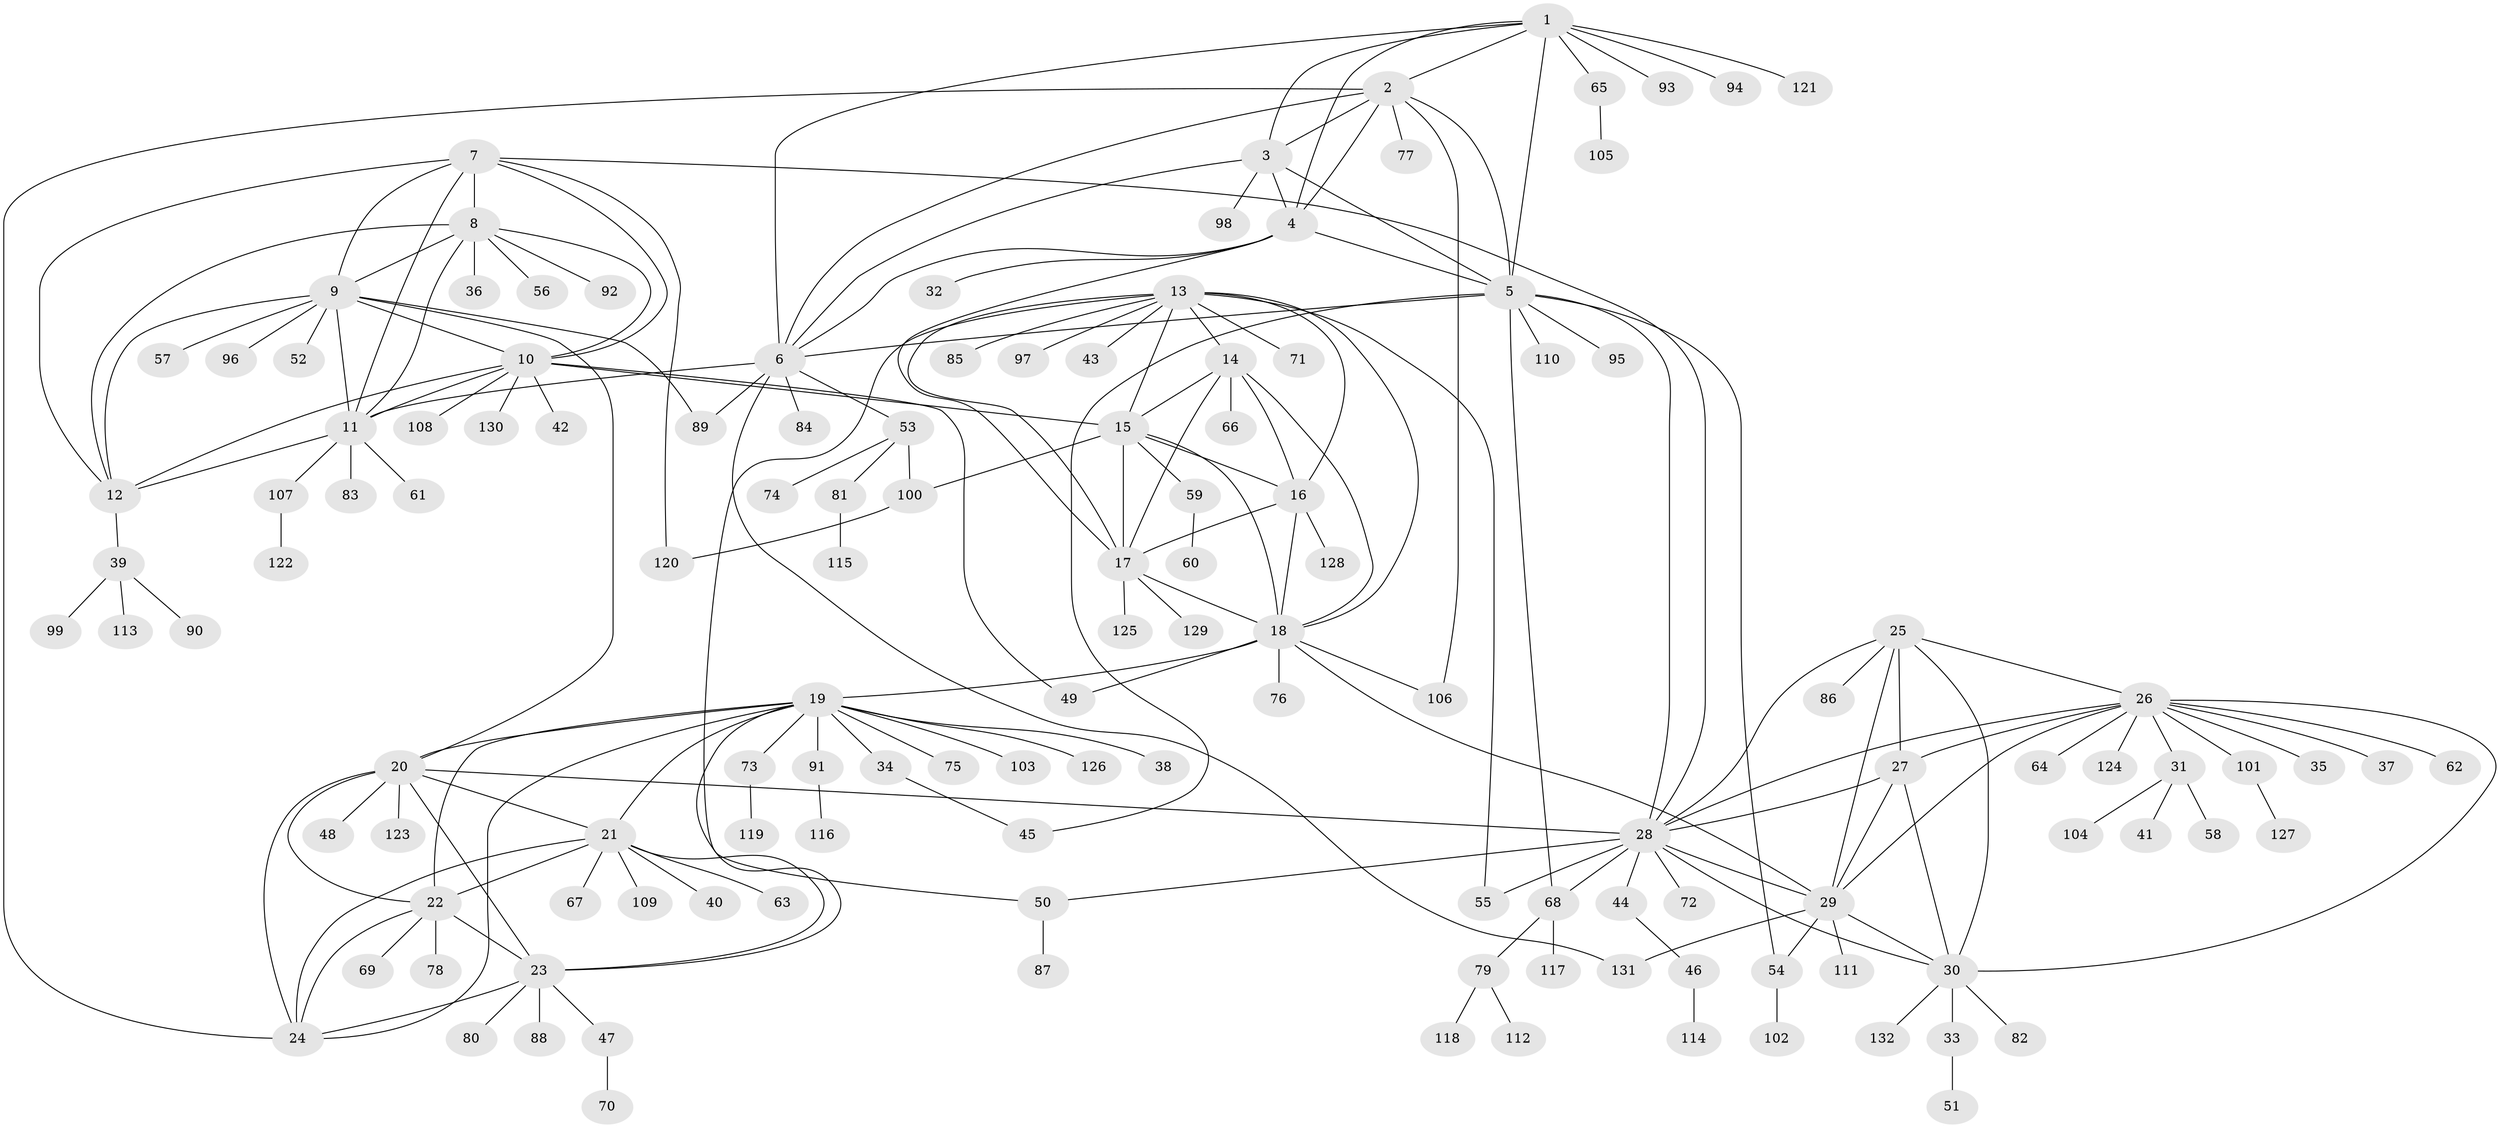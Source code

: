 // coarse degree distribution, {2: 0.2, 12: 0.05, 3: 0.1, 8: 0.1, 4: 0.1, 5: 0.1, 7: 0.05, 6: 0.05, 1: 0.25}
// Generated by graph-tools (version 1.1) at 2025/52/03/04/25 22:52:16]
// undirected, 132 vertices, 198 edges
graph export_dot {
  node [color=gray90,style=filled];
  1;
  2;
  3;
  4;
  5;
  6;
  7;
  8;
  9;
  10;
  11;
  12;
  13;
  14;
  15;
  16;
  17;
  18;
  19;
  20;
  21;
  22;
  23;
  24;
  25;
  26;
  27;
  28;
  29;
  30;
  31;
  32;
  33;
  34;
  35;
  36;
  37;
  38;
  39;
  40;
  41;
  42;
  43;
  44;
  45;
  46;
  47;
  48;
  49;
  50;
  51;
  52;
  53;
  54;
  55;
  56;
  57;
  58;
  59;
  60;
  61;
  62;
  63;
  64;
  65;
  66;
  67;
  68;
  69;
  70;
  71;
  72;
  73;
  74;
  75;
  76;
  77;
  78;
  79;
  80;
  81;
  82;
  83;
  84;
  85;
  86;
  87;
  88;
  89;
  90;
  91;
  92;
  93;
  94;
  95;
  96;
  97;
  98;
  99;
  100;
  101;
  102;
  103;
  104;
  105;
  106;
  107;
  108;
  109;
  110;
  111;
  112;
  113;
  114;
  115;
  116;
  117;
  118;
  119;
  120;
  121;
  122;
  123;
  124;
  125;
  126;
  127;
  128;
  129;
  130;
  131;
  132;
  1 -- 2;
  1 -- 3;
  1 -- 4;
  1 -- 5;
  1 -- 6;
  1 -- 65;
  1 -- 93;
  1 -- 94;
  1 -- 121;
  2 -- 3;
  2 -- 4;
  2 -- 5;
  2 -- 6;
  2 -- 24;
  2 -- 77;
  2 -- 106;
  3 -- 4;
  3 -- 5;
  3 -- 6;
  3 -- 98;
  4 -- 5;
  4 -- 6;
  4 -- 17;
  4 -- 32;
  5 -- 6;
  5 -- 28;
  5 -- 45;
  5 -- 54;
  5 -- 68;
  5 -- 95;
  5 -- 110;
  6 -- 11;
  6 -- 53;
  6 -- 84;
  6 -- 89;
  6 -- 131;
  7 -- 8;
  7 -- 9;
  7 -- 10;
  7 -- 11;
  7 -- 12;
  7 -- 28;
  7 -- 120;
  8 -- 9;
  8 -- 10;
  8 -- 11;
  8 -- 12;
  8 -- 36;
  8 -- 56;
  8 -- 92;
  9 -- 10;
  9 -- 11;
  9 -- 12;
  9 -- 20;
  9 -- 52;
  9 -- 57;
  9 -- 89;
  9 -- 96;
  10 -- 11;
  10 -- 12;
  10 -- 15;
  10 -- 42;
  10 -- 49;
  10 -- 108;
  10 -- 130;
  11 -- 12;
  11 -- 61;
  11 -- 83;
  11 -- 107;
  12 -- 39;
  13 -- 14;
  13 -- 15;
  13 -- 16;
  13 -- 17;
  13 -- 18;
  13 -- 43;
  13 -- 50;
  13 -- 55;
  13 -- 71;
  13 -- 85;
  13 -- 97;
  14 -- 15;
  14 -- 16;
  14 -- 17;
  14 -- 18;
  14 -- 66;
  15 -- 16;
  15 -- 17;
  15 -- 18;
  15 -- 59;
  15 -- 100;
  16 -- 17;
  16 -- 18;
  16 -- 128;
  17 -- 18;
  17 -- 125;
  17 -- 129;
  18 -- 19;
  18 -- 29;
  18 -- 49;
  18 -- 76;
  18 -- 106;
  19 -- 20;
  19 -- 21;
  19 -- 22;
  19 -- 23;
  19 -- 24;
  19 -- 34;
  19 -- 38;
  19 -- 73;
  19 -- 75;
  19 -- 91;
  19 -- 103;
  19 -- 126;
  20 -- 21;
  20 -- 22;
  20 -- 23;
  20 -- 24;
  20 -- 28;
  20 -- 48;
  20 -- 123;
  21 -- 22;
  21 -- 23;
  21 -- 24;
  21 -- 40;
  21 -- 63;
  21 -- 67;
  21 -- 109;
  22 -- 23;
  22 -- 24;
  22 -- 69;
  22 -- 78;
  23 -- 24;
  23 -- 47;
  23 -- 80;
  23 -- 88;
  25 -- 26;
  25 -- 27;
  25 -- 28;
  25 -- 29;
  25 -- 30;
  25 -- 86;
  26 -- 27;
  26 -- 28;
  26 -- 29;
  26 -- 30;
  26 -- 31;
  26 -- 35;
  26 -- 37;
  26 -- 62;
  26 -- 64;
  26 -- 101;
  26 -- 124;
  27 -- 28;
  27 -- 29;
  27 -- 30;
  28 -- 29;
  28 -- 30;
  28 -- 44;
  28 -- 50;
  28 -- 55;
  28 -- 68;
  28 -- 72;
  29 -- 30;
  29 -- 54;
  29 -- 111;
  29 -- 131;
  30 -- 33;
  30 -- 82;
  30 -- 132;
  31 -- 41;
  31 -- 58;
  31 -- 104;
  33 -- 51;
  34 -- 45;
  39 -- 90;
  39 -- 99;
  39 -- 113;
  44 -- 46;
  46 -- 114;
  47 -- 70;
  50 -- 87;
  53 -- 74;
  53 -- 81;
  53 -- 100;
  54 -- 102;
  59 -- 60;
  65 -- 105;
  68 -- 79;
  68 -- 117;
  73 -- 119;
  79 -- 112;
  79 -- 118;
  81 -- 115;
  91 -- 116;
  100 -- 120;
  101 -- 127;
  107 -- 122;
}
